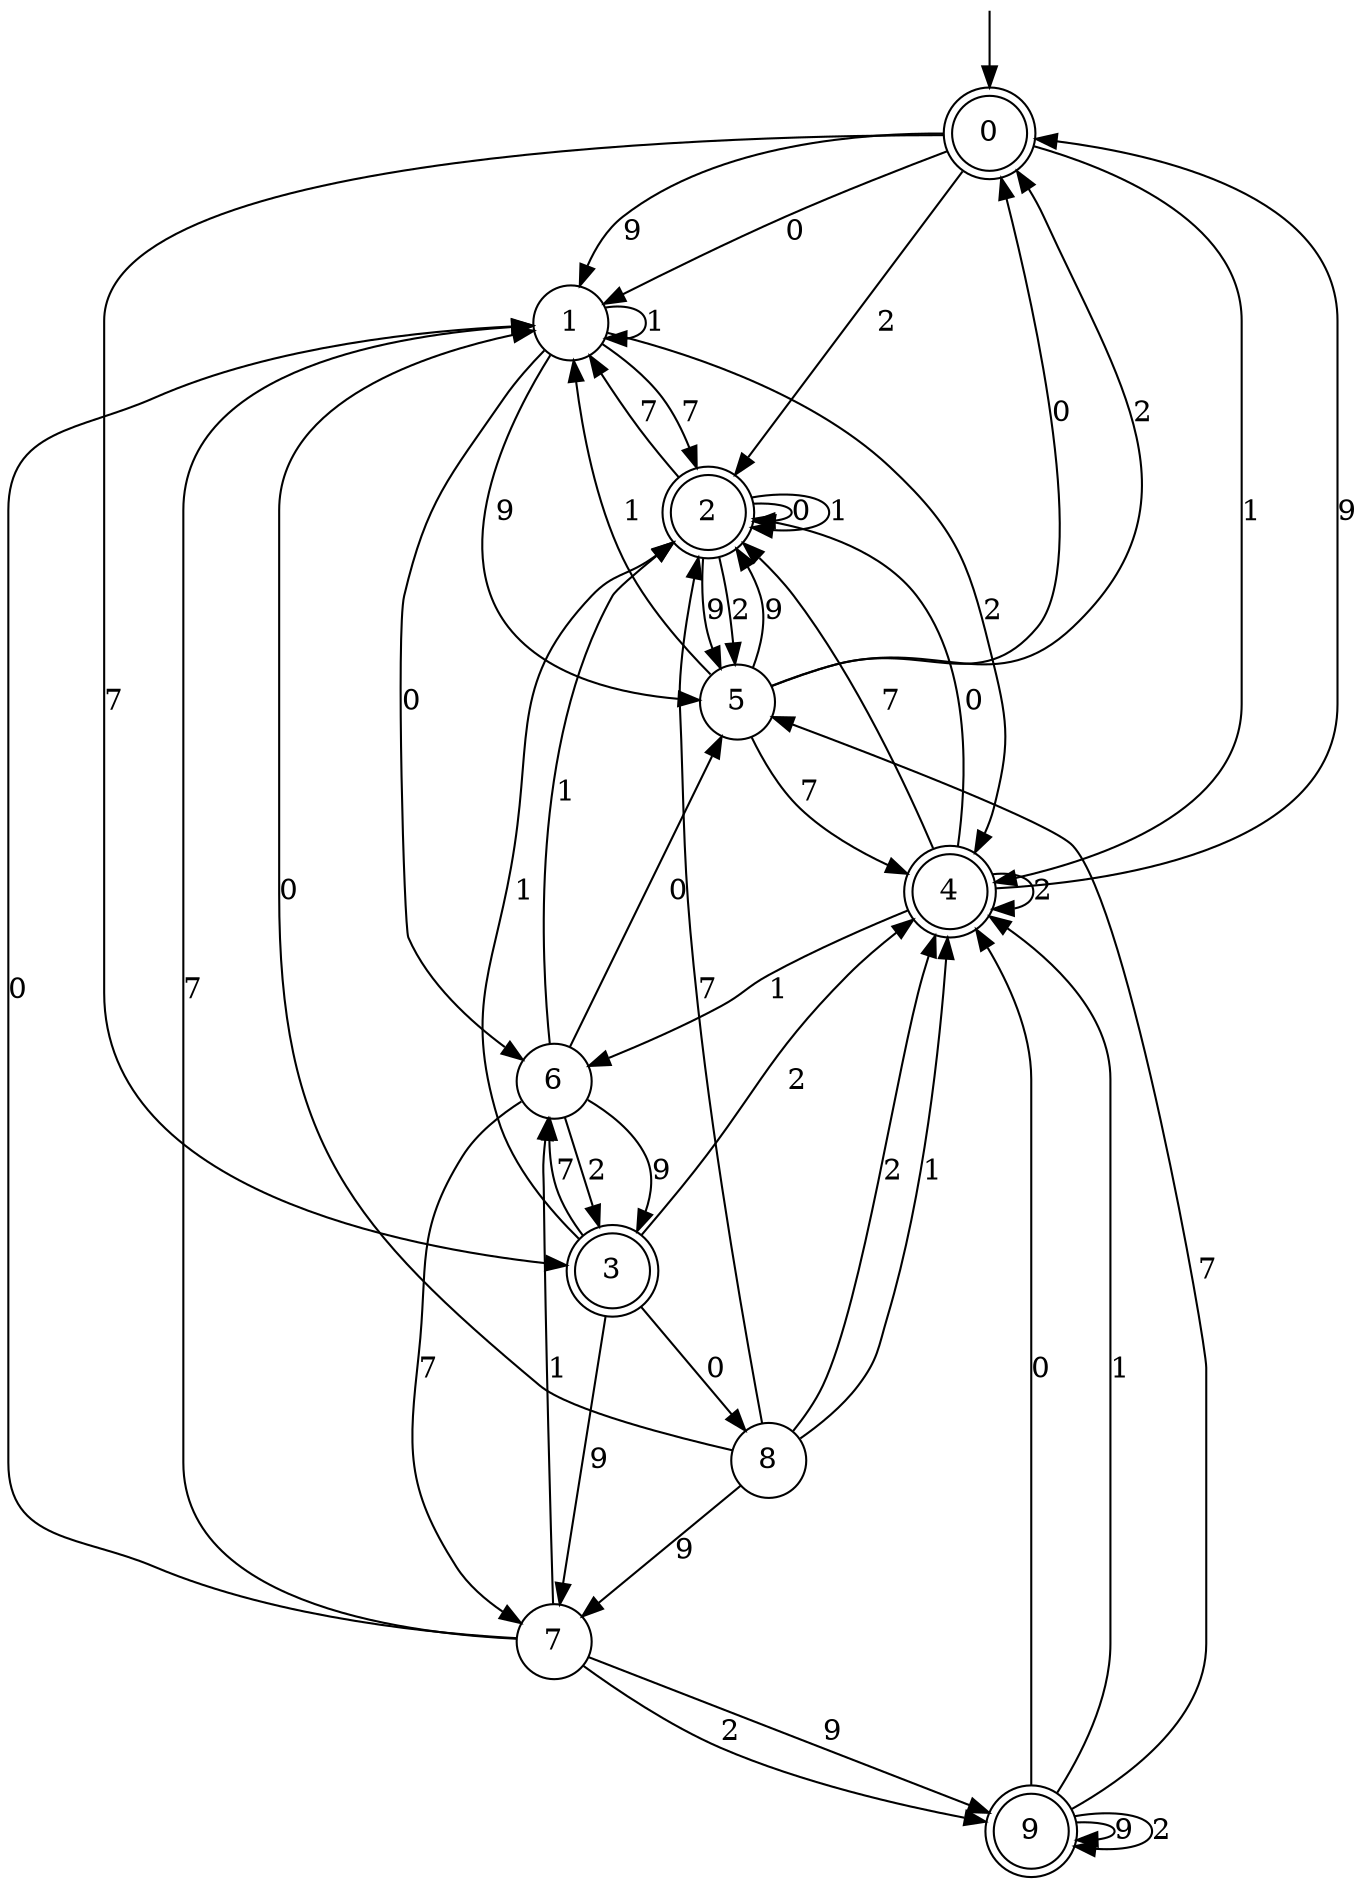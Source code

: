 digraph g {

	s0 [shape="doublecircle" label="0"];
	s1 [shape="circle" label="1"];
	s2 [shape="doublecircle" label="2"];
	s3 [shape="doublecircle" label="3"];
	s4 [shape="doublecircle" label="4"];
	s5 [shape="circle" label="5"];
	s6 [shape="circle" label="6"];
	s7 [shape="circle" label="7"];
	s8 [shape="circle" label="8"];
	s9 [shape="doublecircle" label="9"];
	s0 -> s1 [label="9"];
	s0 -> s1 [label="0"];
	s0 -> s2 [label="2"];
	s0 -> s3 [label="7"];
	s0 -> s4 [label="1"];
	s1 -> s5 [label="9"];
	s1 -> s6 [label="0"];
	s1 -> s4 [label="2"];
	s1 -> s2 [label="7"];
	s1 -> s1 [label="1"];
	s2 -> s5 [label="9"];
	s2 -> s2 [label="0"];
	s2 -> s5 [label="2"];
	s2 -> s1 [label="7"];
	s2 -> s2 [label="1"];
	s3 -> s7 [label="9"];
	s3 -> s8 [label="0"];
	s3 -> s4 [label="2"];
	s3 -> s6 [label="7"];
	s3 -> s2 [label="1"];
	s4 -> s0 [label="9"];
	s4 -> s2 [label="0"];
	s4 -> s4 [label="2"];
	s4 -> s2 [label="7"];
	s4 -> s6 [label="1"];
	s5 -> s2 [label="9"];
	s5 -> s0 [label="0"];
	s5 -> s0 [label="2"];
	s5 -> s4 [label="7"];
	s5 -> s1 [label="1"];
	s6 -> s3 [label="9"];
	s6 -> s5 [label="0"];
	s6 -> s3 [label="2"];
	s6 -> s7 [label="7"];
	s6 -> s2 [label="1"];
	s7 -> s9 [label="9"];
	s7 -> s1 [label="0"];
	s7 -> s9 [label="2"];
	s7 -> s1 [label="7"];
	s7 -> s6 [label="1"];
	s8 -> s7 [label="9"];
	s8 -> s1 [label="0"];
	s8 -> s4 [label="2"];
	s8 -> s2 [label="7"];
	s8 -> s4 [label="1"];
	s9 -> s9 [label="9"];
	s9 -> s4 [label="0"];
	s9 -> s9 [label="2"];
	s9 -> s5 [label="7"];
	s9 -> s4 [label="1"];

__start0 [label="" shape="none" width="0" height="0"];
__start0 -> s0;

}
